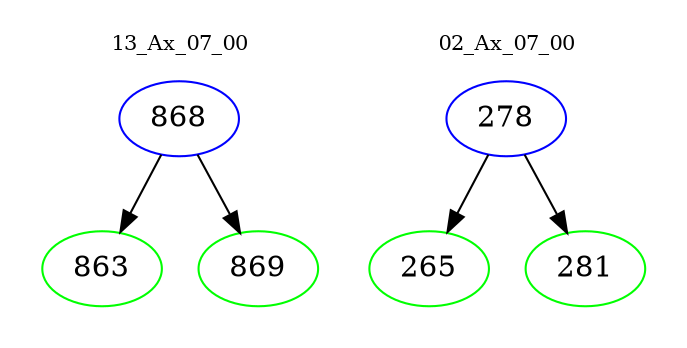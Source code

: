 digraph{
subgraph cluster_0 {
color = white
label = "13_Ax_07_00";
fontsize=10;
T0_868 [label="868", color="blue"]
T0_868 -> T0_863 [color="black"]
T0_863 [label="863", color="green"]
T0_868 -> T0_869 [color="black"]
T0_869 [label="869", color="green"]
}
subgraph cluster_1 {
color = white
label = "02_Ax_07_00";
fontsize=10;
T1_278 [label="278", color="blue"]
T1_278 -> T1_265 [color="black"]
T1_265 [label="265", color="green"]
T1_278 -> T1_281 [color="black"]
T1_281 [label="281", color="green"]
}
}
